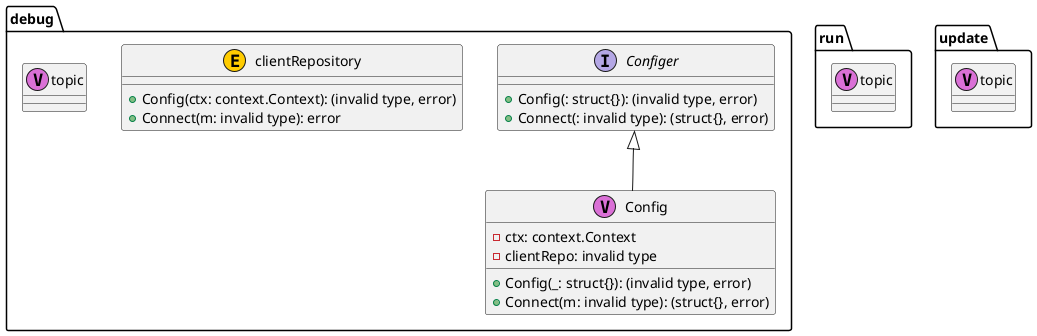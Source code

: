 @startuml

package "debug" {
	class "Config" as debug.Config <<V,Orchid>> {
		-ctx: context.Context
		-clientRepo: invalid type
		+Config(_: struct{}): (invalid type, error)
		+Connect(m: invalid type): (struct{}, error)
	}
}



package "debug" {
	interface "Configer" as debug.Configer {
		+Config(: struct{}): (invalid type, error)
		+Connect(: invalid type): (struct{}, error)
	}
}



package "debug" {
	class "clientRepository" as debug.clientRepository <<E,#FFCC00>> {
		+Config(ctx: context.Context): (invalid type, error)
		+Connect(m: invalid type): error
	}
}



package "debug" {
	class "topic" as debug.topic <<V,Orchid>>
}



package "run" {
	class "topic" as run.topic <<V,Orchid>>
}



package "update" {
	class "topic" as update.topic <<V,Orchid>>
}



	debug.Config -up-|> debug.Configer


@enduml
